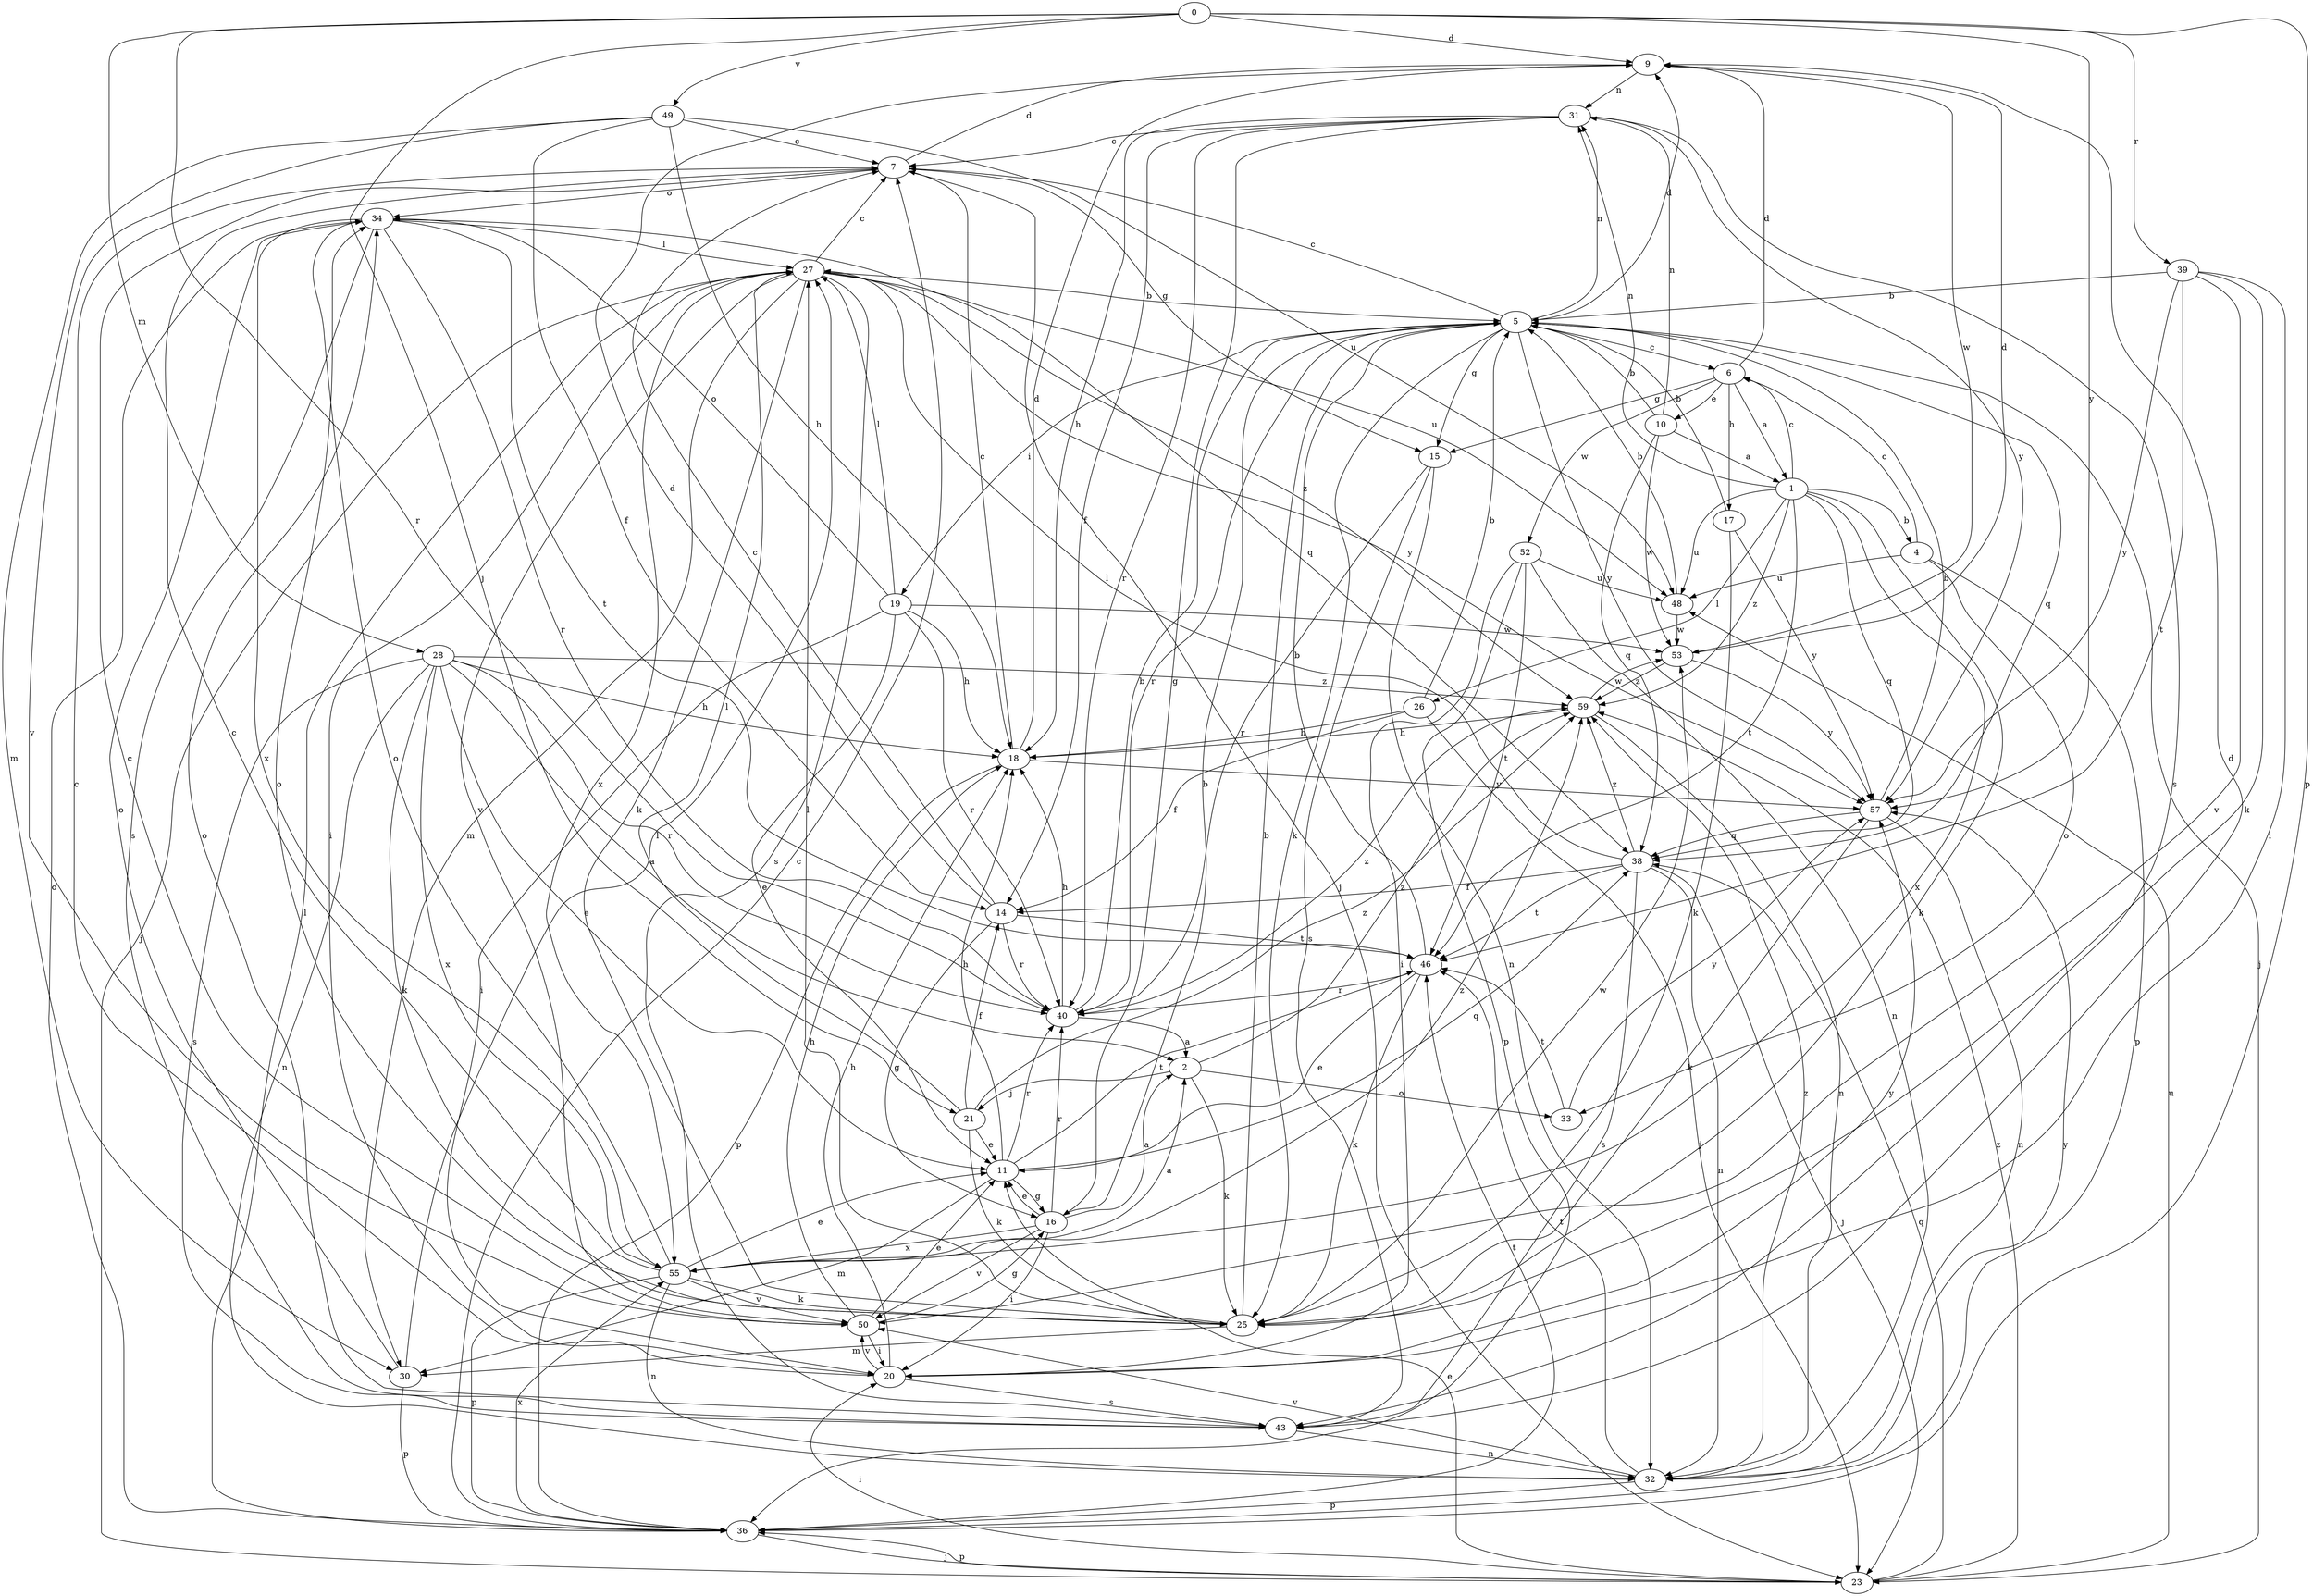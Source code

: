 strict digraph  {
0;
1;
2;
4;
5;
6;
7;
9;
10;
11;
14;
15;
16;
17;
18;
19;
20;
21;
23;
25;
26;
27;
28;
30;
31;
32;
33;
34;
36;
38;
39;
40;
43;
46;
48;
49;
50;
52;
53;
55;
57;
59;
0 -> 9  [label=d];
0 -> 21  [label=j];
0 -> 28  [label=m];
0 -> 36  [label=p];
0 -> 39  [label=r];
0 -> 40  [label=r];
0 -> 49  [label=v];
0 -> 57  [label=y];
1 -> 4  [label=b];
1 -> 6  [label=c];
1 -> 25  [label=k];
1 -> 26  [label=l];
1 -> 31  [label=n];
1 -> 38  [label=q];
1 -> 46  [label=t];
1 -> 48  [label=u];
1 -> 55  [label=x];
1 -> 59  [label=z];
2 -> 21  [label=j];
2 -> 25  [label=k];
2 -> 33  [label=o];
2 -> 59  [label=z];
4 -> 6  [label=c];
4 -> 33  [label=o];
4 -> 36  [label=p];
4 -> 48  [label=u];
5 -> 6  [label=c];
5 -> 7  [label=c];
5 -> 9  [label=d];
5 -> 15  [label=g];
5 -> 19  [label=i];
5 -> 23  [label=j];
5 -> 25  [label=k];
5 -> 31  [label=n];
5 -> 38  [label=q];
5 -> 40  [label=r];
5 -> 57  [label=y];
6 -> 1  [label=a];
6 -> 9  [label=d];
6 -> 10  [label=e];
6 -> 15  [label=g];
6 -> 17  [label=h];
6 -> 52  [label=w];
7 -> 9  [label=d];
7 -> 15  [label=g];
7 -> 23  [label=j];
7 -> 34  [label=o];
9 -> 31  [label=n];
9 -> 53  [label=w];
10 -> 1  [label=a];
10 -> 5  [label=b];
10 -> 31  [label=n];
10 -> 38  [label=q];
10 -> 53  [label=w];
11 -> 16  [label=g];
11 -> 18  [label=h];
11 -> 30  [label=m];
11 -> 38  [label=q];
11 -> 40  [label=r];
11 -> 46  [label=t];
14 -> 7  [label=c];
14 -> 9  [label=d];
14 -> 16  [label=g];
14 -> 40  [label=r];
14 -> 46  [label=t];
15 -> 32  [label=n];
15 -> 40  [label=r];
15 -> 43  [label=s];
16 -> 2  [label=a];
16 -> 5  [label=b];
16 -> 11  [label=e];
16 -> 20  [label=i];
16 -> 40  [label=r];
16 -> 50  [label=v];
16 -> 55  [label=x];
17 -> 5  [label=b];
17 -> 25  [label=k];
17 -> 57  [label=y];
18 -> 7  [label=c];
18 -> 9  [label=d];
18 -> 36  [label=p];
18 -> 57  [label=y];
19 -> 11  [label=e];
19 -> 18  [label=h];
19 -> 20  [label=i];
19 -> 27  [label=l];
19 -> 34  [label=o];
19 -> 40  [label=r];
19 -> 53  [label=w];
20 -> 7  [label=c];
20 -> 18  [label=h];
20 -> 43  [label=s];
20 -> 50  [label=v];
20 -> 57  [label=y];
21 -> 11  [label=e];
21 -> 14  [label=f];
21 -> 25  [label=k];
21 -> 27  [label=l];
21 -> 59  [label=z];
23 -> 11  [label=e];
23 -> 20  [label=i];
23 -> 36  [label=p];
23 -> 38  [label=q];
23 -> 48  [label=u];
23 -> 59  [label=z];
25 -> 5  [label=b];
25 -> 27  [label=l];
25 -> 30  [label=m];
25 -> 34  [label=o];
25 -> 53  [label=w];
26 -> 5  [label=b];
26 -> 14  [label=f];
26 -> 18  [label=h];
26 -> 23  [label=j];
27 -> 5  [label=b];
27 -> 7  [label=c];
27 -> 20  [label=i];
27 -> 23  [label=j];
27 -> 25  [label=k];
27 -> 30  [label=m];
27 -> 43  [label=s];
27 -> 48  [label=u];
27 -> 50  [label=v];
27 -> 55  [label=x];
27 -> 57  [label=y];
27 -> 59  [label=z];
28 -> 2  [label=a];
28 -> 11  [label=e];
28 -> 18  [label=h];
28 -> 25  [label=k];
28 -> 32  [label=n];
28 -> 40  [label=r];
28 -> 43  [label=s];
28 -> 55  [label=x];
28 -> 59  [label=z];
30 -> 27  [label=l];
30 -> 34  [label=o];
30 -> 36  [label=p];
31 -> 7  [label=c];
31 -> 14  [label=f];
31 -> 16  [label=g];
31 -> 18  [label=h];
31 -> 40  [label=r];
31 -> 43  [label=s];
31 -> 57  [label=y];
32 -> 36  [label=p];
32 -> 46  [label=t];
32 -> 50  [label=v];
32 -> 57  [label=y];
32 -> 59  [label=z];
33 -> 46  [label=t];
33 -> 57  [label=y];
34 -> 27  [label=l];
34 -> 38  [label=q];
34 -> 40  [label=r];
34 -> 43  [label=s];
34 -> 46  [label=t];
34 -> 55  [label=x];
36 -> 7  [label=c];
36 -> 23  [label=j];
36 -> 27  [label=l];
36 -> 34  [label=o];
36 -> 46  [label=t];
36 -> 55  [label=x];
38 -> 14  [label=f];
38 -> 23  [label=j];
38 -> 27  [label=l];
38 -> 32  [label=n];
38 -> 43  [label=s];
38 -> 46  [label=t];
38 -> 59  [label=z];
39 -> 5  [label=b];
39 -> 20  [label=i];
39 -> 25  [label=k];
39 -> 46  [label=t];
39 -> 50  [label=v];
39 -> 57  [label=y];
40 -> 2  [label=a];
40 -> 5  [label=b];
40 -> 18  [label=h];
40 -> 59  [label=z];
43 -> 9  [label=d];
43 -> 32  [label=n];
43 -> 34  [label=o];
46 -> 5  [label=b];
46 -> 11  [label=e];
46 -> 25  [label=k];
46 -> 40  [label=r];
48 -> 5  [label=b];
48 -> 53  [label=w];
49 -> 7  [label=c];
49 -> 14  [label=f];
49 -> 18  [label=h];
49 -> 30  [label=m];
49 -> 48  [label=u];
49 -> 50  [label=v];
50 -> 7  [label=c];
50 -> 11  [label=e];
50 -> 16  [label=g];
50 -> 18  [label=h];
50 -> 20  [label=i];
52 -> 20  [label=i];
52 -> 32  [label=n];
52 -> 36  [label=p];
52 -> 46  [label=t];
52 -> 48  [label=u];
53 -> 9  [label=d];
53 -> 57  [label=y];
53 -> 59  [label=z];
55 -> 2  [label=a];
55 -> 7  [label=c];
55 -> 11  [label=e];
55 -> 25  [label=k];
55 -> 32  [label=n];
55 -> 34  [label=o];
55 -> 36  [label=p];
55 -> 50  [label=v];
55 -> 59  [label=z];
57 -> 5  [label=b];
57 -> 25  [label=k];
57 -> 32  [label=n];
57 -> 38  [label=q];
59 -> 18  [label=h];
59 -> 32  [label=n];
59 -> 53  [label=w];
}
